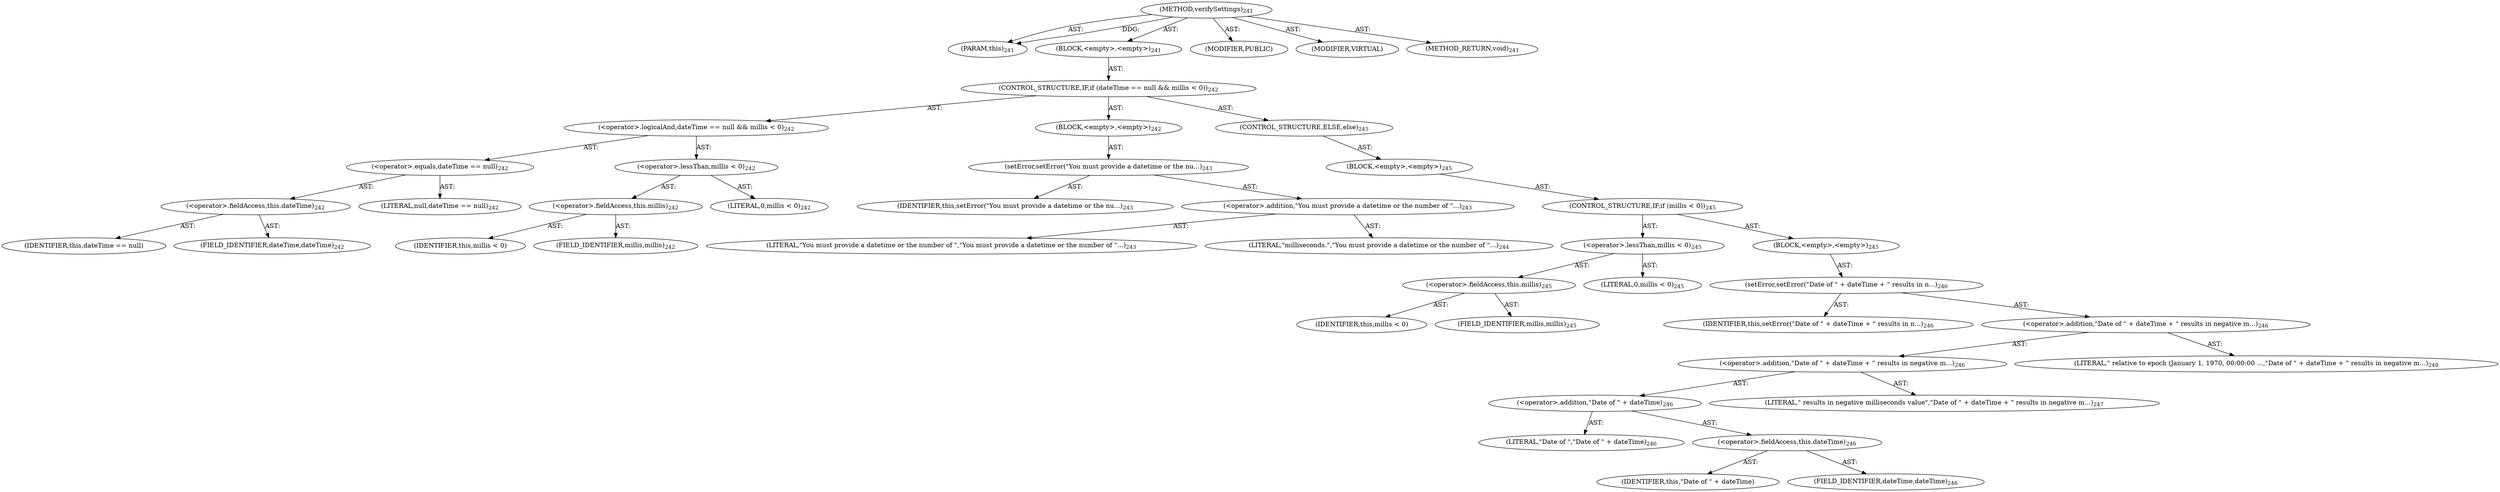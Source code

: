 digraph "verifySettings" {  
"111669149705" [label = <(METHOD,verifySettings)<SUB>241</SUB>> ]
"115964116998" [label = <(PARAM,this)<SUB>241</SUB>> ]
"25769803812" [label = <(BLOCK,&lt;empty&gt;,&lt;empty&gt;)<SUB>241</SUB>> ]
"47244640281" [label = <(CONTROL_STRUCTURE,IF,if (dateTime == null &amp;&amp; millis &lt; 0))<SUB>242</SUB>> ]
"30064771192" [label = <(&lt;operator&gt;.logicalAnd,dateTime == null &amp;&amp; millis &lt; 0)<SUB>242</SUB>> ]
"30064771193" [label = <(&lt;operator&gt;.equals,dateTime == null)<SUB>242</SUB>> ]
"30064771194" [label = <(&lt;operator&gt;.fieldAccess,this.dateTime)<SUB>242</SUB>> ]
"68719476835" [label = <(IDENTIFIER,this,dateTime == null)> ]
"55834574874" [label = <(FIELD_IDENTIFIER,dateTime,dateTime)<SUB>242</SUB>> ]
"90194313245" [label = <(LITERAL,null,dateTime == null)<SUB>242</SUB>> ]
"30064771195" [label = <(&lt;operator&gt;.lessThan,millis &lt; 0)<SUB>242</SUB>> ]
"30064771196" [label = <(&lt;operator&gt;.fieldAccess,this.millis)<SUB>242</SUB>> ]
"68719476836" [label = <(IDENTIFIER,this,millis &lt; 0)> ]
"55834574875" [label = <(FIELD_IDENTIFIER,millis,millis)<SUB>242</SUB>> ]
"90194313246" [label = <(LITERAL,0,millis &lt; 0)<SUB>242</SUB>> ]
"25769803813" [label = <(BLOCK,&lt;empty&gt;,&lt;empty&gt;)<SUB>242</SUB>> ]
"30064771197" [label = <(setError,setError(&quot;You must provide a datetime or the nu...)<SUB>243</SUB>> ]
"68719476752" [label = <(IDENTIFIER,this,setError(&quot;You must provide a datetime or the nu...)<SUB>243</SUB>> ]
"30064771198" [label = <(&lt;operator&gt;.addition,&quot;You must provide a datetime or the number of &quot;...)<SUB>243</SUB>> ]
"90194313247" [label = <(LITERAL,&quot;You must provide a datetime or the number of &quot;,&quot;You must provide a datetime or the number of &quot;...)<SUB>243</SUB>> ]
"90194313248" [label = <(LITERAL,&quot;milliseconds.&quot;,&quot;You must provide a datetime or the number of &quot;...)<SUB>244</SUB>> ]
"47244640282" [label = <(CONTROL_STRUCTURE,ELSE,else)<SUB>245</SUB>> ]
"25769803814" [label = <(BLOCK,&lt;empty&gt;,&lt;empty&gt;)<SUB>245</SUB>> ]
"47244640283" [label = <(CONTROL_STRUCTURE,IF,if (millis &lt; 0))<SUB>245</SUB>> ]
"30064771199" [label = <(&lt;operator&gt;.lessThan,millis &lt; 0)<SUB>245</SUB>> ]
"30064771200" [label = <(&lt;operator&gt;.fieldAccess,this.millis)<SUB>245</SUB>> ]
"68719476837" [label = <(IDENTIFIER,this,millis &lt; 0)> ]
"55834574876" [label = <(FIELD_IDENTIFIER,millis,millis)<SUB>245</SUB>> ]
"90194313249" [label = <(LITERAL,0,millis &lt; 0)<SUB>245</SUB>> ]
"25769803815" [label = <(BLOCK,&lt;empty&gt;,&lt;empty&gt;)<SUB>245</SUB>> ]
"30064771201" [label = <(setError,setError(&quot;Date of &quot; + dateTime + &quot; results in n...)<SUB>246</SUB>> ]
"68719476753" [label = <(IDENTIFIER,this,setError(&quot;Date of &quot; + dateTime + &quot; results in n...)<SUB>246</SUB>> ]
"30064771202" [label = <(&lt;operator&gt;.addition,&quot;Date of &quot; + dateTime + &quot; results in negative m...)<SUB>246</SUB>> ]
"30064771203" [label = <(&lt;operator&gt;.addition,&quot;Date of &quot; + dateTime + &quot; results in negative m...)<SUB>246</SUB>> ]
"30064771204" [label = <(&lt;operator&gt;.addition,&quot;Date of &quot; + dateTime)<SUB>246</SUB>> ]
"90194313250" [label = <(LITERAL,&quot;Date of &quot;,&quot;Date of &quot; + dateTime)<SUB>246</SUB>> ]
"30064771205" [label = <(&lt;operator&gt;.fieldAccess,this.dateTime)<SUB>246</SUB>> ]
"68719476838" [label = <(IDENTIFIER,this,&quot;Date of &quot; + dateTime)> ]
"55834574877" [label = <(FIELD_IDENTIFIER,dateTime,dateTime)<SUB>246</SUB>> ]
"90194313251" [label = <(LITERAL,&quot; results in negative milliseconds value&quot;,&quot;Date of &quot; + dateTime + &quot; results in negative m...)<SUB>247</SUB>> ]
"90194313252" [label = <(LITERAL,&quot; relative to epoch (January 1, 1970, 00:00:00 ...,&quot;Date of &quot; + dateTime + &quot; results in negative m...)<SUB>248</SUB>> ]
"133143986209" [label = <(MODIFIER,PUBLIC)> ]
"133143986210" [label = <(MODIFIER,VIRTUAL)> ]
"128849018889" [label = <(METHOD_RETURN,void)<SUB>241</SUB>> ]
  "111669149705" -> "115964116998"  [ label = "AST: "] 
  "111669149705" -> "25769803812"  [ label = "AST: "] 
  "111669149705" -> "133143986209"  [ label = "AST: "] 
  "111669149705" -> "133143986210"  [ label = "AST: "] 
  "111669149705" -> "128849018889"  [ label = "AST: "] 
  "25769803812" -> "47244640281"  [ label = "AST: "] 
  "47244640281" -> "30064771192"  [ label = "AST: "] 
  "47244640281" -> "25769803813"  [ label = "AST: "] 
  "47244640281" -> "47244640282"  [ label = "AST: "] 
  "30064771192" -> "30064771193"  [ label = "AST: "] 
  "30064771192" -> "30064771195"  [ label = "AST: "] 
  "30064771193" -> "30064771194"  [ label = "AST: "] 
  "30064771193" -> "90194313245"  [ label = "AST: "] 
  "30064771194" -> "68719476835"  [ label = "AST: "] 
  "30064771194" -> "55834574874"  [ label = "AST: "] 
  "30064771195" -> "30064771196"  [ label = "AST: "] 
  "30064771195" -> "90194313246"  [ label = "AST: "] 
  "30064771196" -> "68719476836"  [ label = "AST: "] 
  "30064771196" -> "55834574875"  [ label = "AST: "] 
  "25769803813" -> "30064771197"  [ label = "AST: "] 
  "30064771197" -> "68719476752"  [ label = "AST: "] 
  "30064771197" -> "30064771198"  [ label = "AST: "] 
  "30064771198" -> "90194313247"  [ label = "AST: "] 
  "30064771198" -> "90194313248"  [ label = "AST: "] 
  "47244640282" -> "25769803814"  [ label = "AST: "] 
  "25769803814" -> "47244640283"  [ label = "AST: "] 
  "47244640283" -> "30064771199"  [ label = "AST: "] 
  "47244640283" -> "25769803815"  [ label = "AST: "] 
  "30064771199" -> "30064771200"  [ label = "AST: "] 
  "30064771199" -> "90194313249"  [ label = "AST: "] 
  "30064771200" -> "68719476837"  [ label = "AST: "] 
  "30064771200" -> "55834574876"  [ label = "AST: "] 
  "25769803815" -> "30064771201"  [ label = "AST: "] 
  "30064771201" -> "68719476753"  [ label = "AST: "] 
  "30064771201" -> "30064771202"  [ label = "AST: "] 
  "30064771202" -> "30064771203"  [ label = "AST: "] 
  "30064771202" -> "90194313252"  [ label = "AST: "] 
  "30064771203" -> "30064771204"  [ label = "AST: "] 
  "30064771203" -> "90194313251"  [ label = "AST: "] 
  "30064771204" -> "90194313250"  [ label = "AST: "] 
  "30064771204" -> "30064771205"  [ label = "AST: "] 
  "30064771205" -> "68719476838"  [ label = "AST: "] 
  "30064771205" -> "55834574877"  [ label = "AST: "] 
  "111669149705" -> "115964116998"  [ label = "DDG: "] 
}
